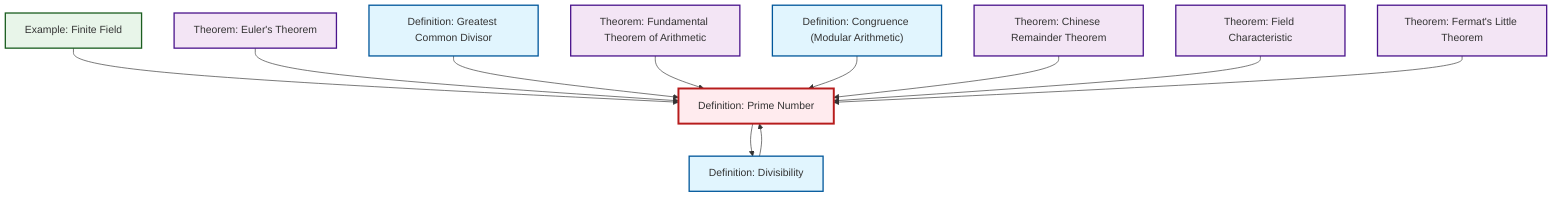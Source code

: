 graph TD
    classDef definition fill:#e1f5fe,stroke:#01579b,stroke-width:2px
    classDef theorem fill:#f3e5f5,stroke:#4a148c,stroke-width:2px
    classDef axiom fill:#fff3e0,stroke:#e65100,stroke-width:2px
    classDef example fill:#e8f5e9,stroke:#1b5e20,stroke-width:2px
    classDef current fill:#ffebee,stroke:#b71c1c,stroke-width:3px
    thm-chinese-remainder["Theorem: Chinese Remainder Theorem"]:::theorem
    def-divisibility["Definition: Divisibility"]:::definition
    ex-finite-field["Example: Finite Field"]:::example
    thm-fundamental-arithmetic["Theorem: Fundamental Theorem of Arithmetic"]:::theorem
    thm-euler["Theorem: Euler's Theorem"]:::theorem
    thm-fermat-little["Theorem: Fermat's Little Theorem"]:::theorem
    def-congruence["Definition: Congruence (Modular Arithmetic)"]:::definition
    def-gcd["Definition: Greatest Common Divisor"]:::definition
    thm-field-characteristic["Theorem: Field Characteristic"]:::theorem
    def-prime["Definition: Prime Number"]:::definition
    def-prime --> def-divisibility
    ex-finite-field --> def-prime
    thm-euler --> def-prime
    def-gcd --> def-prime
    thm-fundamental-arithmetic --> def-prime
    def-congruence --> def-prime
    thm-chinese-remainder --> def-prime
    thm-field-characteristic --> def-prime
    def-divisibility --> def-prime
    thm-fermat-little --> def-prime
    class def-prime current